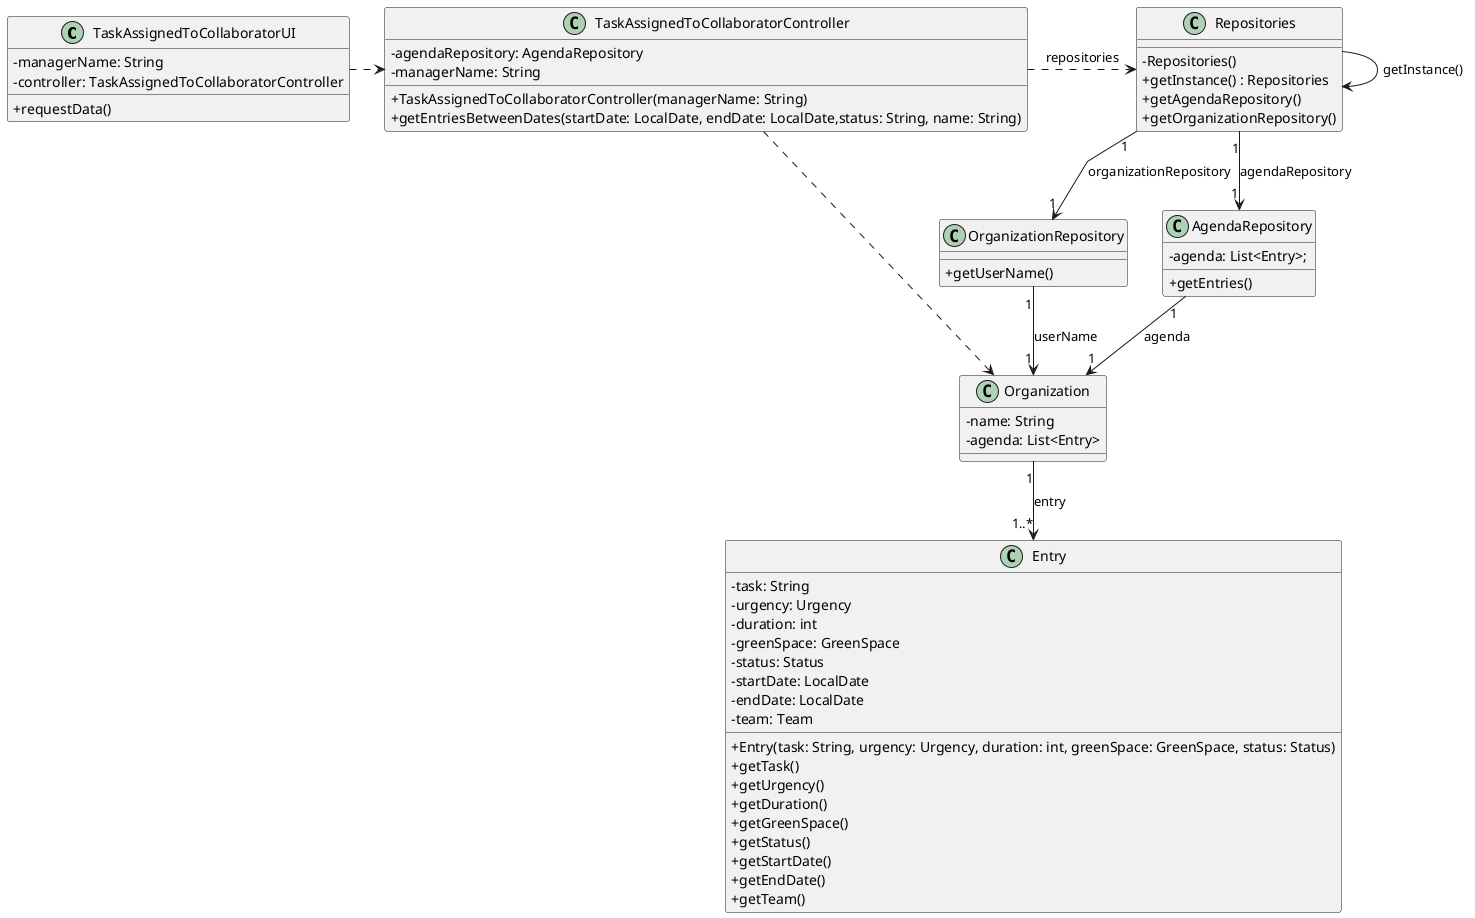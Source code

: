 @startuml
'skinparam monochrome true
skinparam packageStyle rectangle
skinparam shadowing false
skinparam linetype polyline
'skinparam linetype orto

skinparam classAttributeIconSize 0

'left to right direction

class TaskAssignedToCollaboratorUI{
    - managerName: String
    - controller: TaskAssignedToCollaboratorController
    + requestData()
}

class TaskAssignedToCollaboratorController{
    - agendaRepository: AgendaRepository
    - managerName: String
    + TaskAssignedToCollaboratorController(managerName: String)
    +getEntriesBetweenDates(startDate: LocalDate, endDate: LocalDate,status: String, name: String)
}

class Organization{
    - name: String
    - agenda: List<Entry>
}

class OrganizationRepository{
    + getUserName()
}

class AgendaRepository{
    - agenda: List<Entry>;
    + getEntries()
}

class Repositories{
    - Repositories()
    + getInstance() : Repositories
    + getAgendaRepository()
    + getOrganizationRepository()
}

class Entry{
    - task: String
    - urgency: Urgency
    - duration: int
    - greenSpace: GreenSpace
    - status: Status
    - startDate: LocalDate
    - endDate: LocalDate
    - team: Team
    + Entry(task: String, urgency: Urgency, duration: int, greenSpace: GreenSpace, status: Status)
    + getTask()
    + getUrgency()
    + getDuration()
    + getGreenSpace()
    + getStatus()
    + getStartDate()
    + getEndDate()
    + getTeam()
}

TaskAssignedToCollaboratorUI .> TaskAssignedToCollaboratorController
TaskAssignedToCollaboratorController ..> Organization
TaskAssignedToCollaboratorController .> Repositories: repositories
Repositories "1" --> "1" OrganizationRepository: organizationRepository
Repositories "1"--> "1" AgendaRepository: agendaRepository
OrganizationRepository "1" --> "1" Organization: userName
AgendaRepository "1" --> "1" Organization: agenda
Organization "1" --> "1..*"Entry: entry
Repositories --> Repositories : getInstance()


@enduml